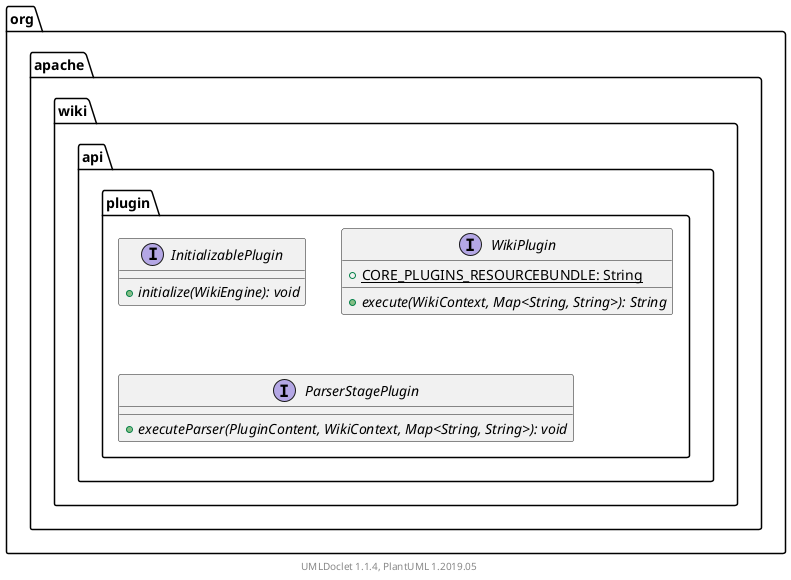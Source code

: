 @startuml

    namespace org.apache.wiki.api.plugin {

        interface InitializablePlugin [[InitializablePlugin.html]] {
            {abstract} +initialize(WikiEngine): void
        }

        interface WikiPlugin [[WikiPlugin.html]] {
            {static} +CORE_PLUGINS_RESOURCEBUNDLE: String
            {abstract} +execute(WikiContext, Map<String, String>): String
        }

        interface ParserStagePlugin [[ParserStagePlugin.html]] {
            {abstract} +executeParser(PluginContent, WikiContext, Map<String, String>): void
        }

    }


    center footer UMLDoclet 1.1.4, PlantUML 1.2019.05
@enduml
